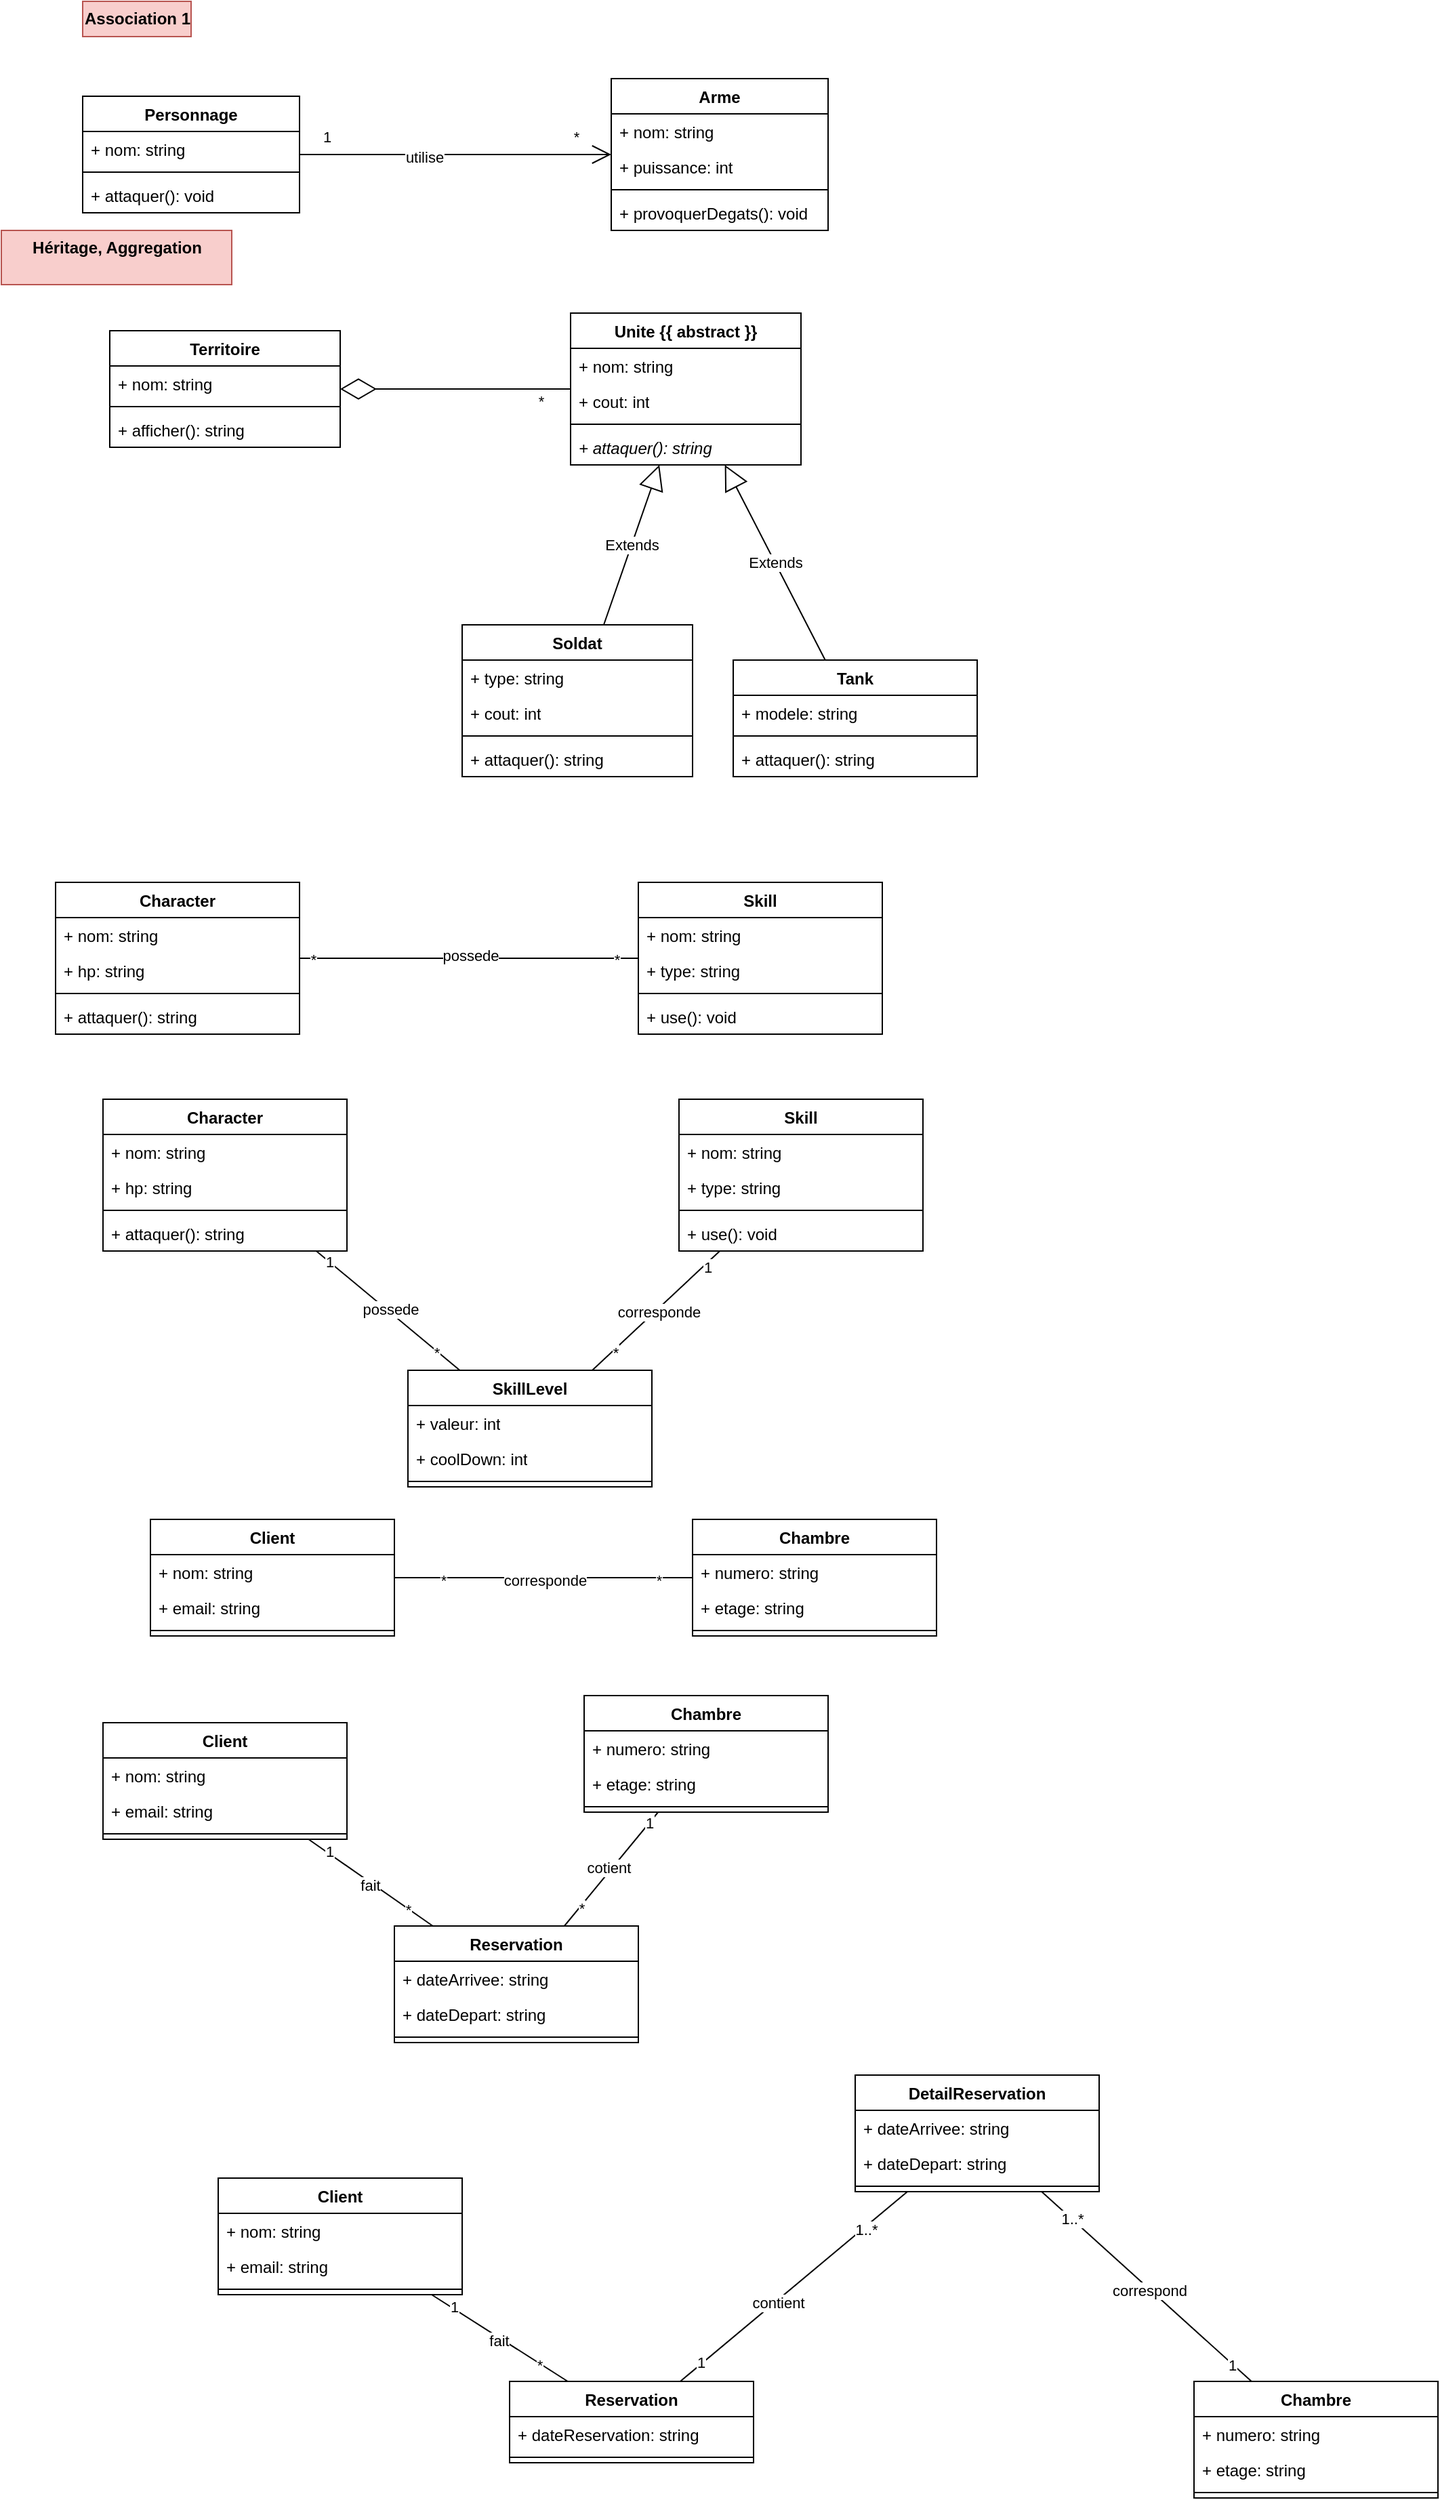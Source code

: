 <mxfile version="27.0.9">
  <diagram name="Page-1" id="aN8ZIyzXkwRXm69rHZbp">
    <mxGraphModel dx="709" dy="427" grid="1" gridSize="10" guides="1" tooltips="1" connect="1" arrows="1" fold="1" page="1" pageScale="1" pageWidth="827" pageHeight="1169" math="0" shadow="0">
      <root>
        <mxCell id="0" />
        <mxCell id="1" parent="0" />
        <mxCell id="aUz_ZK9BbRg5ZtyEk44K-5" value="Personnage" style="swimlane;fontStyle=1;align=center;verticalAlign=top;childLayout=stackLayout;horizontal=1;startSize=26;horizontalStack=0;resizeParent=1;resizeParentMax=0;resizeLast=0;collapsible=1;marginBottom=0;whiteSpace=wrap;html=1;" parent="1" vertex="1">
          <mxGeometry x="110" y="110" width="160" height="86" as="geometry" />
        </mxCell>
        <mxCell id="aUz_ZK9BbRg5ZtyEk44K-6" value="+ nom: string" style="text;strokeColor=none;fillColor=none;align=left;verticalAlign=top;spacingLeft=4;spacingRight=4;overflow=hidden;rotatable=0;points=[[0,0.5],[1,0.5]];portConstraint=eastwest;whiteSpace=wrap;html=1;" parent="aUz_ZK9BbRg5ZtyEk44K-5" vertex="1">
          <mxGeometry y="26" width="160" height="26" as="geometry" />
        </mxCell>
        <mxCell id="aUz_ZK9BbRg5ZtyEk44K-7" value="" style="line;strokeWidth=1;fillColor=none;align=left;verticalAlign=middle;spacingTop=-1;spacingLeft=3;spacingRight=3;rotatable=0;labelPosition=right;points=[];portConstraint=eastwest;strokeColor=inherit;" parent="aUz_ZK9BbRg5ZtyEk44K-5" vertex="1">
          <mxGeometry y="52" width="160" height="8" as="geometry" />
        </mxCell>
        <mxCell id="aUz_ZK9BbRg5ZtyEk44K-8" value="+ attaquer(): void" style="text;strokeColor=none;fillColor=none;align=left;verticalAlign=top;spacingLeft=4;spacingRight=4;overflow=hidden;rotatable=0;points=[[0,0.5],[1,0.5]];portConstraint=eastwest;whiteSpace=wrap;html=1;" parent="aUz_ZK9BbRg5ZtyEk44K-5" vertex="1">
          <mxGeometry y="60" width="160" height="26" as="geometry" />
        </mxCell>
        <mxCell id="aUz_ZK9BbRg5ZtyEk44K-9" value="Arme" style="swimlane;fontStyle=1;align=center;verticalAlign=top;childLayout=stackLayout;horizontal=1;startSize=26;horizontalStack=0;resizeParent=1;resizeParentMax=0;resizeLast=0;collapsible=1;marginBottom=0;whiteSpace=wrap;html=1;" parent="1" vertex="1">
          <mxGeometry x="500" y="97" width="160" height="112" as="geometry" />
        </mxCell>
        <mxCell id="aUz_ZK9BbRg5ZtyEk44K-10" value="+ nom: string" style="text;strokeColor=none;fillColor=none;align=left;verticalAlign=top;spacingLeft=4;spacingRight=4;overflow=hidden;rotatable=0;points=[[0,0.5],[1,0.5]];portConstraint=eastwest;whiteSpace=wrap;html=1;" parent="aUz_ZK9BbRg5ZtyEk44K-9" vertex="1">
          <mxGeometry y="26" width="160" height="26" as="geometry" />
        </mxCell>
        <mxCell id="aUz_ZK9BbRg5ZtyEk44K-17" value="+ puissance: int" style="text;strokeColor=none;fillColor=none;align=left;verticalAlign=top;spacingLeft=4;spacingRight=4;overflow=hidden;rotatable=0;points=[[0,0.5],[1,0.5]];portConstraint=eastwest;whiteSpace=wrap;html=1;" parent="aUz_ZK9BbRg5ZtyEk44K-9" vertex="1">
          <mxGeometry y="52" width="160" height="26" as="geometry" />
        </mxCell>
        <mxCell id="aUz_ZK9BbRg5ZtyEk44K-11" value="" style="line;strokeWidth=1;fillColor=none;align=left;verticalAlign=middle;spacingTop=-1;spacingLeft=3;spacingRight=3;rotatable=0;labelPosition=right;points=[];portConstraint=eastwest;strokeColor=inherit;" parent="aUz_ZK9BbRg5ZtyEk44K-9" vertex="1">
          <mxGeometry y="78" width="160" height="8" as="geometry" />
        </mxCell>
        <mxCell id="aUz_ZK9BbRg5ZtyEk44K-12" value="+ provoquerDegats(): void" style="text;strokeColor=none;fillColor=none;align=left;verticalAlign=top;spacingLeft=4;spacingRight=4;overflow=hidden;rotatable=0;points=[[0,0.5],[1,0.5]];portConstraint=eastwest;whiteSpace=wrap;html=1;" parent="aUz_ZK9BbRg5ZtyEk44K-9" vertex="1">
          <mxGeometry y="86" width="160" height="26" as="geometry" />
        </mxCell>
        <mxCell id="aUz_ZK9BbRg5ZtyEk44K-13" value="" style="endArrow=open;endFill=1;endSize=12;html=1;rounded=0;" parent="1" source="aUz_ZK9BbRg5ZtyEk44K-5" target="aUz_ZK9BbRg5ZtyEk44K-9" edge="1">
          <mxGeometry width="160" relative="1" as="geometry">
            <mxPoint x="330" y="250" as="sourcePoint" />
            <mxPoint x="490" y="250" as="targetPoint" />
          </mxGeometry>
        </mxCell>
        <mxCell id="aUz_ZK9BbRg5ZtyEk44K-14" value="utilise" style="edgeLabel;html=1;align=center;verticalAlign=middle;resizable=0;points=[];" parent="aUz_ZK9BbRg5ZtyEk44K-13" vertex="1" connectable="0">
          <mxGeometry x="-0.198" y="-2" relative="1" as="geometry">
            <mxPoint as="offset" />
          </mxGeometry>
        </mxCell>
        <mxCell id="aUz_ZK9BbRg5ZtyEk44K-15" value="*" style="edgeLabel;html=1;align=center;verticalAlign=middle;resizable=0;points=[];" parent="aUz_ZK9BbRg5ZtyEk44K-13" vertex="1" connectable="0">
          <mxGeometry x="0.768" y="1" relative="1" as="geometry">
            <mxPoint y="-12" as="offset" />
          </mxGeometry>
        </mxCell>
        <mxCell id="aUz_ZK9BbRg5ZtyEk44K-16" value="1" style="edgeLabel;html=1;align=center;verticalAlign=middle;resizable=0;points=[];" parent="aUz_ZK9BbRg5ZtyEk44K-13" vertex="1" connectable="0">
          <mxGeometry x="-0.919" y="-2" relative="1" as="geometry">
            <mxPoint x="10" y="-15" as="offset" />
          </mxGeometry>
        </mxCell>
        <mxCell id="zJZkMIfIbWRu1AFllGiO-1" value="Territoire" style="swimlane;fontStyle=1;align=center;verticalAlign=top;childLayout=stackLayout;horizontal=1;startSize=26;horizontalStack=0;resizeParent=1;resizeParentMax=0;resizeLast=0;collapsible=1;marginBottom=0;whiteSpace=wrap;html=1;" parent="1" vertex="1">
          <mxGeometry x="130" y="283" width="170" height="86" as="geometry" />
        </mxCell>
        <mxCell id="zJZkMIfIbWRu1AFllGiO-2" value="+ nom: string" style="text;strokeColor=none;fillColor=none;align=left;verticalAlign=top;spacingLeft=4;spacingRight=4;overflow=hidden;rotatable=0;points=[[0,0.5],[1,0.5]];portConstraint=eastwest;whiteSpace=wrap;html=1;" parent="zJZkMIfIbWRu1AFllGiO-1" vertex="1">
          <mxGeometry y="26" width="170" height="26" as="geometry" />
        </mxCell>
        <mxCell id="zJZkMIfIbWRu1AFllGiO-3" value="" style="line;strokeWidth=1;fillColor=none;align=left;verticalAlign=middle;spacingTop=-1;spacingLeft=3;spacingRight=3;rotatable=0;labelPosition=right;points=[];portConstraint=eastwest;strokeColor=inherit;" parent="zJZkMIfIbWRu1AFllGiO-1" vertex="1">
          <mxGeometry y="52" width="170" height="8" as="geometry" />
        </mxCell>
        <mxCell id="zJZkMIfIbWRu1AFllGiO-4" value="+ afficher(): string" style="text;strokeColor=none;fillColor=none;align=left;verticalAlign=top;spacingLeft=4;spacingRight=4;overflow=hidden;rotatable=0;points=[[0,0.5],[1,0.5]];portConstraint=eastwest;whiteSpace=wrap;html=1;" parent="zJZkMIfIbWRu1AFllGiO-1" vertex="1">
          <mxGeometry y="60" width="170" height="26" as="geometry" />
        </mxCell>
        <mxCell id="zJZkMIfIbWRu1AFllGiO-5" value="Unite {{ abstract }}" style="swimlane;fontStyle=1;align=center;verticalAlign=top;childLayout=stackLayout;horizontal=1;startSize=26;horizontalStack=0;resizeParent=1;resizeParentMax=0;resizeLast=0;collapsible=1;marginBottom=0;whiteSpace=wrap;html=1;" parent="1" vertex="1">
          <mxGeometry x="470" y="270" width="170" height="112" as="geometry" />
        </mxCell>
        <mxCell id="zJZkMIfIbWRu1AFllGiO-6" value="+ nom: string" style="text;strokeColor=none;fillColor=none;align=left;verticalAlign=top;spacingLeft=4;spacingRight=4;overflow=hidden;rotatable=0;points=[[0,0.5],[1,0.5]];portConstraint=eastwest;whiteSpace=wrap;html=1;" parent="zJZkMIfIbWRu1AFllGiO-5" vertex="1">
          <mxGeometry y="26" width="170" height="26" as="geometry" />
        </mxCell>
        <mxCell id="zJZkMIfIbWRu1AFllGiO-20" value="+ cout: int" style="text;strokeColor=none;fillColor=none;align=left;verticalAlign=top;spacingLeft=4;spacingRight=4;overflow=hidden;rotatable=0;points=[[0,0.5],[1,0.5]];portConstraint=eastwest;whiteSpace=wrap;html=1;" parent="zJZkMIfIbWRu1AFllGiO-5" vertex="1">
          <mxGeometry y="52" width="170" height="26" as="geometry" />
        </mxCell>
        <mxCell id="zJZkMIfIbWRu1AFllGiO-7" value="" style="line;strokeWidth=1;fillColor=none;align=left;verticalAlign=middle;spacingTop=-1;spacingLeft=3;spacingRight=3;rotatable=0;labelPosition=right;points=[];portConstraint=eastwest;strokeColor=inherit;" parent="zJZkMIfIbWRu1AFllGiO-5" vertex="1">
          <mxGeometry y="78" width="170" height="8" as="geometry" />
        </mxCell>
        <mxCell id="zJZkMIfIbWRu1AFllGiO-8" value="+ attaquer(): string" style="text;strokeColor=none;fillColor=none;align=left;verticalAlign=top;spacingLeft=4;spacingRight=4;overflow=hidden;rotatable=0;points=[[0,0.5],[1,0.5]];portConstraint=eastwest;whiteSpace=wrap;html=1;fontStyle=2" parent="zJZkMIfIbWRu1AFllGiO-5" vertex="1">
          <mxGeometry y="86" width="170" height="26" as="geometry" />
        </mxCell>
        <mxCell id="zJZkMIfIbWRu1AFllGiO-9" value="Soldat" style="swimlane;fontStyle=1;align=center;verticalAlign=top;childLayout=stackLayout;horizontal=1;startSize=26;horizontalStack=0;resizeParent=1;resizeParentMax=0;resizeLast=0;collapsible=1;marginBottom=0;whiteSpace=wrap;html=1;" parent="1" vertex="1">
          <mxGeometry x="390" y="500" width="170" height="112" as="geometry" />
        </mxCell>
        <mxCell id="zJZkMIfIbWRu1AFllGiO-10" value="+ type: string" style="text;strokeColor=none;fillColor=none;align=left;verticalAlign=top;spacingLeft=4;spacingRight=4;overflow=hidden;rotatable=0;points=[[0,0.5],[1,0.5]];portConstraint=eastwest;whiteSpace=wrap;html=1;" parent="zJZkMIfIbWRu1AFllGiO-9" vertex="1">
          <mxGeometry y="26" width="170" height="26" as="geometry" />
        </mxCell>
        <mxCell id="zJZkMIfIbWRu1AFllGiO-19" value="+ cout: int" style="text;strokeColor=none;fillColor=none;align=left;verticalAlign=top;spacingLeft=4;spacingRight=4;overflow=hidden;rotatable=0;points=[[0,0.5],[1,0.5]];portConstraint=eastwest;whiteSpace=wrap;html=1;" parent="zJZkMIfIbWRu1AFllGiO-9" vertex="1">
          <mxGeometry y="52" width="170" height="26" as="geometry" />
        </mxCell>
        <mxCell id="zJZkMIfIbWRu1AFllGiO-11" value="" style="line;strokeWidth=1;fillColor=none;align=left;verticalAlign=middle;spacingTop=-1;spacingLeft=3;spacingRight=3;rotatable=0;labelPosition=right;points=[];portConstraint=eastwest;strokeColor=inherit;" parent="zJZkMIfIbWRu1AFllGiO-9" vertex="1">
          <mxGeometry y="78" width="170" height="8" as="geometry" />
        </mxCell>
        <mxCell id="zJZkMIfIbWRu1AFllGiO-12" value="+ attaquer(): string" style="text;strokeColor=none;fillColor=none;align=left;verticalAlign=top;spacingLeft=4;spacingRight=4;overflow=hidden;rotatable=0;points=[[0,0.5],[1,0.5]];portConstraint=eastwest;whiteSpace=wrap;html=1;" parent="zJZkMIfIbWRu1AFllGiO-9" vertex="1">
          <mxGeometry y="86" width="170" height="26" as="geometry" />
        </mxCell>
        <mxCell id="zJZkMIfIbWRu1AFllGiO-13" value="Tank" style="swimlane;fontStyle=1;align=center;verticalAlign=top;childLayout=stackLayout;horizontal=1;startSize=26;horizontalStack=0;resizeParent=1;resizeParentMax=0;resizeLast=0;collapsible=1;marginBottom=0;whiteSpace=wrap;html=1;" parent="1" vertex="1">
          <mxGeometry x="590" y="526" width="180" height="86" as="geometry" />
        </mxCell>
        <mxCell id="zJZkMIfIbWRu1AFllGiO-14" value="+ modele: string" style="text;strokeColor=none;fillColor=none;align=left;verticalAlign=top;spacingLeft=4;spacingRight=4;overflow=hidden;rotatable=0;points=[[0,0.5],[1,0.5]];portConstraint=eastwest;whiteSpace=wrap;html=1;" parent="zJZkMIfIbWRu1AFllGiO-13" vertex="1">
          <mxGeometry y="26" width="180" height="26" as="geometry" />
        </mxCell>
        <mxCell id="zJZkMIfIbWRu1AFllGiO-15" value="" style="line;strokeWidth=1;fillColor=none;align=left;verticalAlign=middle;spacingTop=-1;spacingLeft=3;spacingRight=3;rotatable=0;labelPosition=right;points=[];portConstraint=eastwest;strokeColor=inherit;" parent="zJZkMIfIbWRu1AFllGiO-13" vertex="1">
          <mxGeometry y="52" width="180" height="8" as="geometry" />
        </mxCell>
        <mxCell id="zJZkMIfIbWRu1AFllGiO-16" value="+ attaquer(): string" style="text;strokeColor=none;fillColor=none;align=left;verticalAlign=top;spacingLeft=4;spacingRight=4;overflow=hidden;rotatable=0;points=[[0,0.5],[1,0.5]];portConstraint=eastwest;whiteSpace=wrap;html=1;" parent="zJZkMIfIbWRu1AFllGiO-13" vertex="1">
          <mxGeometry y="60" width="180" height="26" as="geometry" />
        </mxCell>
        <mxCell id="zJZkMIfIbWRu1AFllGiO-22" value="Extends" style="endArrow=block;endSize=16;endFill=0;html=1;rounded=0;" parent="1" source="zJZkMIfIbWRu1AFllGiO-9" target="zJZkMIfIbWRu1AFllGiO-5" edge="1">
          <mxGeometry width="160" relative="1" as="geometry">
            <mxPoint x="370" y="450" as="sourcePoint" />
            <mxPoint x="410" y="280" as="targetPoint" />
          </mxGeometry>
        </mxCell>
        <mxCell id="zJZkMIfIbWRu1AFllGiO-23" value="Extends" style="endArrow=block;endSize=16;endFill=0;html=1;rounded=0;" parent="1" source="zJZkMIfIbWRu1AFllGiO-13" target="zJZkMIfIbWRu1AFllGiO-5" edge="1">
          <mxGeometry width="160" relative="1" as="geometry">
            <mxPoint x="510" y="508" as="sourcePoint" />
            <mxPoint x="590" y="380" as="targetPoint" />
          </mxGeometry>
        </mxCell>
        <mxCell id="zJZkMIfIbWRu1AFllGiO-24" value="" style="endArrow=diamondThin;endFill=0;endSize=24;html=1;rounded=0;" parent="1" source="zJZkMIfIbWRu1AFllGiO-5" target="zJZkMIfIbWRu1AFllGiO-1" edge="1">
          <mxGeometry width="160" relative="1" as="geometry">
            <mxPoint x="320" y="420" as="sourcePoint" />
            <mxPoint x="130" y="420" as="targetPoint" />
          </mxGeometry>
        </mxCell>
        <mxCell id="zJZkMIfIbWRu1AFllGiO-25" value="*" style="edgeLabel;html=1;align=center;verticalAlign=middle;resizable=0;points=[];" parent="zJZkMIfIbWRu1AFllGiO-24" vertex="1" connectable="0">
          <mxGeometry x="-0.733" y="2" relative="1" as="geometry">
            <mxPoint y="7" as="offset" />
          </mxGeometry>
        </mxCell>
        <mxCell id="zJZkMIfIbWRu1AFllGiO-26" value="Association 1" style="text;align=center;fontStyle=1;verticalAlign=middle;spacingLeft=3;spacingRight=3;strokeColor=#b85450;rotatable=0;points=[[0,0.5],[1,0.5]];portConstraint=eastwest;html=1;fillColor=#f8cecc;" parent="1" vertex="1">
          <mxGeometry x="110" y="40" width="80" height="26" as="geometry" />
        </mxCell>
        <mxCell id="zJZkMIfIbWRu1AFllGiO-27" value="Héritage, Aggregation&lt;div&gt;&lt;br&gt;&lt;/div&gt;" style="text;align=center;fontStyle=1;verticalAlign=middle;spacingLeft=3;spacingRight=3;strokeColor=#b85450;rotatable=0;points=[[0,0.5],[1,0.5]];portConstraint=eastwest;html=1;fillColor=#f8cecc;" parent="1" vertex="1">
          <mxGeometry x="50" y="209" width="170" height="40" as="geometry" />
        </mxCell>
        <mxCell id="XGSn_iGVckG4p1n5Q7Dm-1" value="Character" style="swimlane;fontStyle=1;align=center;verticalAlign=top;childLayout=stackLayout;horizontal=1;startSize=26;horizontalStack=0;resizeParent=1;resizeParentMax=0;resizeLast=0;collapsible=1;marginBottom=0;whiteSpace=wrap;html=1;" parent="1" vertex="1">
          <mxGeometry x="90" y="690" width="180" height="112" as="geometry" />
        </mxCell>
        <mxCell id="XGSn_iGVckG4p1n5Q7Dm-2" value="+ nom: string" style="text;strokeColor=none;fillColor=none;align=left;verticalAlign=top;spacingLeft=4;spacingRight=4;overflow=hidden;rotatable=0;points=[[0,0.5],[1,0.5]];portConstraint=eastwest;whiteSpace=wrap;html=1;" parent="XGSn_iGVckG4p1n5Q7Dm-1" vertex="1">
          <mxGeometry y="26" width="180" height="26" as="geometry" />
        </mxCell>
        <mxCell id="XGSn_iGVckG4p1n5Q7Dm-10" value="+ hp: string" style="text;strokeColor=none;fillColor=none;align=left;verticalAlign=top;spacingLeft=4;spacingRight=4;overflow=hidden;rotatable=0;points=[[0,0.5],[1,0.5]];portConstraint=eastwest;whiteSpace=wrap;html=1;" parent="XGSn_iGVckG4p1n5Q7Dm-1" vertex="1">
          <mxGeometry y="52" width="180" height="26" as="geometry" />
        </mxCell>
        <mxCell id="XGSn_iGVckG4p1n5Q7Dm-3" value="" style="line;strokeWidth=1;fillColor=none;align=left;verticalAlign=middle;spacingTop=-1;spacingLeft=3;spacingRight=3;rotatable=0;labelPosition=right;points=[];portConstraint=eastwest;strokeColor=inherit;" parent="XGSn_iGVckG4p1n5Q7Dm-1" vertex="1">
          <mxGeometry y="78" width="180" height="8" as="geometry" />
        </mxCell>
        <mxCell id="XGSn_iGVckG4p1n5Q7Dm-4" value="+ attaquer(): string" style="text;strokeColor=none;fillColor=none;align=left;verticalAlign=top;spacingLeft=4;spacingRight=4;overflow=hidden;rotatable=0;points=[[0,0.5],[1,0.5]];portConstraint=eastwest;whiteSpace=wrap;html=1;" parent="XGSn_iGVckG4p1n5Q7Dm-1" vertex="1">
          <mxGeometry y="86" width="180" height="26" as="geometry" />
        </mxCell>
        <mxCell id="XGSn_iGVckG4p1n5Q7Dm-5" value="Skill" style="swimlane;fontStyle=1;align=center;verticalAlign=top;childLayout=stackLayout;horizontal=1;startSize=26;horizontalStack=0;resizeParent=1;resizeParentMax=0;resizeLast=0;collapsible=1;marginBottom=0;whiteSpace=wrap;html=1;" parent="1" vertex="1">
          <mxGeometry x="520" y="690" width="180" height="112" as="geometry" />
        </mxCell>
        <mxCell id="XGSn_iGVckG4p1n5Q7Dm-6" value="+ nom: string" style="text;strokeColor=none;fillColor=none;align=left;verticalAlign=top;spacingLeft=4;spacingRight=4;overflow=hidden;rotatable=0;points=[[0,0.5],[1,0.5]];portConstraint=eastwest;whiteSpace=wrap;html=1;" parent="XGSn_iGVckG4p1n5Q7Dm-5" vertex="1">
          <mxGeometry y="26" width="180" height="26" as="geometry" />
        </mxCell>
        <mxCell id="XGSn_iGVckG4p1n5Q7Dm-9" value="+ type: string" style="text;strokeColor=none;fillColor=none;align=left;verticalAlign=top;spacingLeft=4;spacingRight=4;overflow=hidden;rotatable=0;points=[[0,0.5],[1,0.5]];portConstraint=eastwest;whiteSpace=wrap;html=1;" parent="XGSn_iGVckG4p1n5Q7Dm-5" vertex="1">
          <mxGeometry y="52" width="180" height="26" as="geometry" />
        </mxCell>
        <mxCell id="XGSn_iGVckG4p1n5Q7Dm-7" value="" style="line;strokeWidth=1;fillColor=none;align=left;verticalAlign=middle;spacingTop=-1;spacingLeft=3;spacingRight=3;rotatable=0;labelPosition=right;points=[];portConstraint=eastwest;strokeColor=inherit;" parent="XGSn_iGVckG4p1n5Q7Dm-5" vertex="1">
          <mxGeometry y="78" width="180" height="8" as="geometry" />
        </mxCell>
        <mxCell id="XGSn_iGVckG4p1n5Q7Dm-8" value="+ use(): void" style="text;strokeColor=none;fillColor=none;align=left;verticalAlign=top;spacingLeft=4;spacingRight=4;overflow=hidden;rotatable=0;points=[[0,0.5],[1,0.5]];portConstraint=eastwest;whiteSpace=wrap;html=1;" parent="XGSn_iGVckG4p1n5Q7Dm-5" vertex="1">
          <mxGeometry y="86" width="180" height="26" as="geometry" />
        </mxCell>
        <mxCell id="XGSn_iGVckG4p1n5Q7Dm-11" value="" style="endArrow=none;html=1;rounded=0;startFill=0;" parent="1" source="XGSn_iGVckG4p1n5Q7Dm-1" target="XGSn_iGVckG4p1n5Q7Dm-5" edge="1">
          <mxGeometry width="50" height="50" relative="1" as="geometry">
            <mxPoint x="400" y="760" as="sourcePoint" />
            <mxPoint x="450" y="710" as="targetPoint" />
          </mxGeometry>
        </mxCell>
        <mxCell id="XGSn_iGVckG4p1n5Q7Dm-12" value="possede" style="edgeLabel;html=1;align=center;verticalAlign=middle;resizable=0;points=[];" parent="XGSn_iGVckG4p1n5Q7Dm-11" vertex="1" connectable="0">
          <mxGeometry x="0.006" y="2" relative="1" as="geometry">
            <mxPoint as="offset" />
          </mxGeometry>
        </mxCell>
        <mxCell id="XGSn_iGVckG4p1n5Q7Dm-13" value="*" style="edgeLabel;html=1;align=center;verticalAlign=middle;resizable=0;points=[];" parent="XGSn_iGVckG4p1n5Q7Dm-11" vertex="1" connectable="0">
          <mxGeometry x="0.873" y="-1" relative="1" as="geometry">
            <mxPoint as="offset" />
          </mxGeometry>
        </mxCell>
        <mxCell id="XGSn_iGVckG4p1n5Q7Dm-14" value="*" style="edgeLabel;html=1;align=center;verticalAlign=middle;resizable=0;points=[];" parent="XGSn_iGVckG4p1n5Q7Dm-11" vertex="1" connectable="0">
          <mxGeometry x="-0.918" y="-1" relative="1" as="geometry">
            <mxPoint as="offset" />
          </mxGeometry>
        </mxCell>
        <mxCell id="XGSn_iGVckG4p1n5Q7Dm-15" value="Character" style="swimlane;fontStyle=1;align=center;verticalAlign=top;childLayout=stackLayout;horizontal=1;startSize=26;horizontalStack=0;resizeParent=1;resizeParentMax=0;resizeLast=0;collapsible=1;marginBottom=0;whiteSpace=wrap;html=1;" parent="1" vertex="1">
          <mxGeometry x="125" y="850" width="180" height="112" as="geometry" />
        </mxCell>
        <mxCell id="XGSn_iGVckG4p1n5Q7Dm-16" value="+ nom: string" style="text;strokeColor=none;fillColor=none;align=left;verticalAlign=top;spacingLeft=4;spacingRight=4;overflow=hidden;rotatable=0;points=[[0,0.5],[1,0.5]];portConstraint=eastwest;whiteSpace=wrap;html=1;" parent="XGSn_iGVckG4p1n5Q7Dm-15" vertex="1">
          <mxGeometry y="26" width="180" height="26" as="geometry" />
        </mxCell>
        <mxCell id="XGSn_iGVckG4p1n5Q7Dm-17" value="+ hp: string" style="text;strokeColor=none;fillColor=none;align=left;verticalAlign=top;spacingLeft=4;spacingRight=4;overflow=hidden;rotatable=0;points=[[0,0.5],[1,0.5]];portConstraint=eastwest;whiteSpace=wrap;html=1;" parent="XGSn_iGVckG4p1n5Q7Dm-15" vertex="1">
          <mxGeometry y="52" width="180" height="26" as="geometry" />
        </mxCell>
        <mxCell id="XGSn_iGVckG4p1n5Q7Dm-18" value="" style="line;strokeWidth=1;fillColor=none;align=left;verticalAlign=middle;spacingTop=-1;spacingLeft=3;spacingRight=3;rotatable=0;labelPosition=right;points=[];portConstraint=eastwest;strokeColor=inherit;" parent="XGSn_iGVckG4p1n5Q7Dm-15" vertex="1">
          <mxGeometry y="78" width="180" height="8" as="geometry" />
        </mxCell>
        <mxCell id="XGSn_iGVckG4p1n5Q7Dm-19" value="+ attaquer(): string" style="text;strokeColor=none;fillColor=none;align=left;verticalAlign=top;spacingLeft=4;spacingRight=4;overflow=hidden;rotatable=0;points=[[0,0.5],[1,0.5]];portConstraint=eastwest;whiteSpace=wrap;html=1;" parent="XGSn_iGVckG4p1n5Q7Dm-15" vertex="1">
          <mxGeometry y="86" width="180" height="26" as="geometry" />
        </mxCell>
        <mxCell id="XGSn_iGVckG4p1n5Q7Dm-20" value="Skill" style="swimlane;fontStyle=1;align=center;verticalAlign=top;childLayout=stackLayout;horizontal=1;startSize=26;horizontalStack=0;resizeParent=1;resizeParentMax=0;resizeLast=0;collapsible=1;marginBottom=0;whiteSpace=wrap;html=1;" parent="1" vertex="1">
          <mxGeometry x="550" y="850" width="180" height="112" as="geometry" />
        </mxCell>
        <mxCell id="XGSn_iGVckG4p1n5Q7Dm-21" value="+ nom: string" style="text;strokeColor=none;fillColor=none;align=left;verticalAlign=top;spacingLeft=4;spacingRight=4;overflow=hidden;rotatable=0;points=[[0,0.5],[1,0.5]];portConstraint=eastwest;whiteSpace=wrap;html=1;" parent="XGSn_iGVckG4p1n5Q7Dm-20" vertex="1">
          <mxGeometry y="26" width="180" height="26" as="geometry" />
        </mxCell>
        <mxCell id="XGSn_iGVckG4p1n5Q7Dm-22" value="+ type: string" style="text;strokeColor=none;fillColor=none;align=left;verticalAlign=top;spacingLeft=4;spacingRight=4;overflow=hidden;rotatable=0;points=[[0,0.5],[1,0.5]];portConstraint=eastwest;whiteSpace=wrap;html=1;" parent="XGSn_iGVckG4p1n5Q7Dm-20" vertex="1">
          <mxGeometry y="52" width="180" height="26" as="geometry" />
        </mxCell>
        <mxCell id="XGSn_iGVckG4p1n5Q7Dm-23" value="" style="line;strokeWidth=1;fillColor=none;align=left;verticalAlign=middle;spacingTop=-1;spacingLeft=3;spacingRight=3;rotatable=0;labelPosition=right;points=[];portConstraint=eastwest;strokeColor=inherit;" parent="XGSn_iGVckG4p1n5Q7Dm-20" vertex="1">
          <mxGeometry y="78" width="180" height="8" as="geometry" />
        </mxCell>
        <mxCell id="XGSn_iGVckG4p1n5Q7Dm-24" value="+ use(): void" style="text;strokeColor=none;fillColor=none;align=left;verticalAlign=top;spacingLeft=4;spacingRight=4;overflow=hidden;rotatable=0;points=[[0,0.5],[1,0.5]];portConstraint=eastwest;whiteSpace=wrap;html=1;" parent="XGSn_iGVckG4p1n5Q7Dm-20" vertex="1">
          <mxGeometry y="86" width="180" height="26" as="geometry" />
        </mxCell>
        <mxCell id="XGSn_iGVckG4p1n5Q7Dm-29" value="SkillLevel" style="swimlane;fontStyle=1;align=center;verticalAlign=top;childLayout=stackLayout;horizontal=1;startSize=26;horizontalStack=0;resizeParent=1;resizeParentMax=0;resizeLast=0;collapsible=1;marginBottom=0;whiteSpace=wrap;html=1;" parent="1" vertex="1">
          <mxGeometry x="350" y="1050" width="180" height="86" as="geometry" />
        </mxCell>
        <mxCell id="XGSn_iGVckG4p1n5Q7Dm-30" value="+ valeur: int" style="text;strokeColor=none;fillColor=none;align=left;verticalAlign=top;spacingLeft=4;spacingRight=4;overflow=hidden;rotatable=0;points=[[0,0.5],[1,0.5]];portConstraint=eastwest;whiteSpace=wrap;html=1;" parent="XGSn_iGVckG4p1n5Q7Dm-29" vertex="1">
          <mxGeometry y="26" width="180" height="26" as="geometry" />
        </mxCell>
        <mxCell id="pfN6fv_0JhAT8IsqwJhs-77" value="+ coolDown: int" style="text;strokeColor=none;fillColor=none;align=left;verticalAlign=top;spacingLeft=4;spacingRight=4;overflow=hidden;rotatable=0;points=[[0,0.5],[1,0.5]];portConstraint=eastwest;whiteSpace=wrap;html=1;" vertex="1" parent="XGSn_iGVckG4p1n5Q7Dm-29">
          <mxGeometry y="52" width="180" height="26" as="geometry" />
        </mxCell>
        <mxCell id="XGSn_iGVckG4p1n5Q7Dm-32" value="" style="line;strokeWidth=1;fillColor=none;align=left;verticalAlign=middle;spacingTop=-1;spacingLeft=3;spacingRight=3;rotatable=0;labelPosition=right;points=[];portConstraint=eastwest;strokeColor=inherit;" parent="XGSn_iGVckG4p1n5Q7Dm-29" vertex="1">
          <mxGeometry y="78" width="180" height="8" as="geometry" />
        </mxCell>
        <mxCell id="XGSn_iGVckG4p1n5Q7Dm-34" value="" style="endArrow=none;html=1;rounded=0;startFill=0;" parent="1" source="XGSn_iGVckG4p1n5Q7Dm-15" target="XGSn_iGVckG4p1n5Q7Dm-29" edge="1">
          <mxGeometry width="50" height="50" relative="1" as="geometry">
            <mxPoint x="210" y="1000" as="sourcePoint" />
            <mxPoint x="460" y="1000" as="targetPoint" />
          </mxGeometry>
        </mxCell>
        <mxCell id="XGSn_iGVckG4p1n5Q7Dm-35" value="possede" style="edgeLabel;html=1;align=center;verticalAlign=middle;resizable=0;points=[];" parent="XGSn_iGVckG4p1n5Q7Dm-34" vertex="1" connectable="0">
          <mxGeometry x="0.006" y="2" relative="1" as="geometry">
            <mxPoint as="offset" />
          </mxGeometry>
        </mxCell>
        <mxCell id="XGSn_iGVckG4p1n5Q7Dm-47" value="1" style="edgeLabel;html=1;align=center;verticalAlign=middle;resizable=0;points=[];" parent="XGSn_iGVckG4p1n5Q7Dm-34" vertex="1" connectable="0">
          <mxGeometry x="-0.829" relative="1" as="geometry">
            <mxPoint as="offset" />
          </mxGeometry>
        </mxCell>
        <mxCell id="XGSn_iGVckG4p1n5Q7Dm-48" value="*" style="edgeLabel;html=1;align=center;verticalAlign=middle;resizable=0;points=[];" parent="XGSn_iGVckG4p1n5Q7Dm-34" vertex="1" connectable="0">
          <mxGeometry x="0.679" y="-1" relative="1" as="geometry">
            <mxPoint as="offset" />
          </mxGeometry>
        </mxCell>
        <mxCell id="XGSn_iGVckG4p1n5Q7Dm-40" value="" style="endArrow=none;html=1;rounded=0;startFill=0;" parent="1" source="XGSn_iGVckG4p1n5Q7Dm-20" target="XGSn_iGVckG4p1n5Q7Dm-29" edge="1">
          <mxGeometry width="50" height="50" relative="1" as="geometry">
            <mxPoint x="440" y="980" as="sourcePoint" />
            <mxPoint x="554" y="1068" as="targetPoint" />
          </mxGeometry>
        </mxCell>
        <mxCell id="XGSn_iGVckG4p1n5Q7Dm-46" value="corresponde" style="edgeLabel;html=1;align=center;verticalAlign=middle;resizable=0;points=[];" parent="XGSn_iGVckG4p1n5Q7Dm-40" vertex="1" connectable="0">
          <mxGeometry x="-0.007" y="2" relative="1" as="geometry">
            <mxPoint as="offset" />
          </mxGeometry>
        </mxCell>
        <mxCell id="XGSn_iGVckG4p1n5Q7Dm-49" value="*" style="edgeLabel;html=1;align=center;verticalAlign=middle;resizable=0;points=[];" parent="XGSn_iGVckG4p1n5Q7Dm-40" vertex="1" connectable="0">
          <mxGeometry x="0.671" y="2" relative="1" as="geometry">
            <mxPoint as="offset" />
          </mxGeometry>
        </mxCell>
        <mxCell id="XGSn_iGVckG4p1n5Q7Dm-50" value="1" style="edgeLabel;html=1;align=center;verticalAlign=middle;resizable=0;points=[];" parent="XGSn_iGVckG4p1n5Q7Dm-40" vertex="1" connectable="0">
          <mxGeometry x="-0.773" y="2" relative="1" as="geometry">
            <mxPoint as="offset" />
          </mxGeometry>
        </mxCell>
        <mxCell id="pfN6fv_0JhAT8IsqwJhs-1" value="Client" style="swimlane;fontStyle=1;align=center;verticalAlign=top;childLayout=stackLayout;horizontal=1;startSize=26;horizontalStack=0;resizeParent=1;resizeParentMax=0;resizeLast=0;collapsible=1;marginBottom=0;whiteSpace=wrap;html=1;" vertex="1" parent="1">
          <mxGeometry x="160" y="1160" width="180" height="86" as="geometry" />
        </mxCell>
        <mxCell id="pfN6fv_0JhAT8IsqwJhs-2" value="+ nom: string" style="text;strokeColor=none;fillColor=none;align=left;verticalAlign=top;spacingLeft=4;spacingRight=4;overflow=hidden;rotatable=0;points=[[0,0.5],[1,0.5]];portConstraint=eastwest;whiteSpace=wrap;html=1;" vertex="1" parent="pfN6fv_0JhAT8IsqwJhs-1">
          <mxGeometry y="26" width="180" height="26" as="geometry" />
        </mxCell>
        <mxCell id="pfN6fv_0JhAT8IsqwJhs-3" value="+ email: string" style="text;strokeColor=none;fillColor=none;align=left;verticalAlign=top;spacingLeft=4;spacingRight=4;overflow=hidden;rotatable=0;points=[[0,0.5],[1,0.5]];portConstraint=eastwest;whiteSpace=wrap;html=1;" vertex="1" parent="pfN6fv_0JhAT8IsqwJhs-1">
          <mxGeometry y="52" width="180" height="26" as="geometry" />
        </mxCell>
        <mxCell id="pfN6fv_0JhAT8IsqwJhs-4" value="" style="line;strokeWidth=1;fillColor=none;align=left;verticalAlign=middle;spacingTop=-1;spacingLeft=3;spacingRight=3;rotatable=0;labelPosition=right;points=[];portConstraint=eastwest;strokeColor=inherit;" vertex="1" parent="pfN6fv_0JhAT8IsqwJhs-1">
          <mxGeometry y="78" width="180" height="8" as="geometry" />
        </mxCell>
        <mxCell id="pfN6fv_0JhAT8IsqwJhs-6" value="Chambre" style="swimlane;fontStyle=1;align=center;verticalAlign=top;childLayout=stackLayout;horizontal=1;startSize=26;horizontalStack=0;resizeParent=1;resizeParentMax=0;resizeLast=0;collapsible=1;marginBottom=0;whiteSpace=wrap;html=1;" vertex="1" parent="1">
          <mxGeometry x="560" y="1160" width="180" height="86" as="geometry" />
        </mxCell>
        <mxCell id="pfN6fv_0JhAT8IsqwJhs-7" value="+ numero: string" style="text;strokeColor=none;fillColor=none;align=left;verticalAlign=top;spacingLeft=4;spacingRight=4;overflow=hidden;rotatable=0;points=[[0,0.5],[1,0.5]];portConstraint=eastwest;whiteSpace=wrap;html=1;" vertex="1" parent="pfN6fv_0JhAT8IsqwJhs-6">
          <mxGeometry y="26" width="180" height="26" as="geometry" />
        </mxCell>
        <mxCell id="pfN6fv_0JhAT8IsqwJhs-8" value="+ etage: string" style="text;strokeColor=none;fillColor=none;align=left;verticalAlign=top;spacingLeft=4;spacingRight=4;overflow=hidden;rotatable=0;points=[[0,0.5],[1,0.5]];portConstraint=eastwest;whiteSpace=wrap;html=1;" vertex="1" parent="pfN6fv_0JhAT8IsqwJhs-6">
          <mxGeometry y="52" width="180" height="26" as="geometry" />
        </mxCell>
        <mxCell id="pfN6fv_0JhAT8IsqwJhs-9" value="" style="line;strokeWidth=1;fillColor=none;align=left;verticalAlign=middle;spacingTop=-1;spacingLeft=3;spacingRight=3;rotatable=0;labelPosition=right;points=[];portConstraint=eastwest;strokeColor=inherit;" vertex="1" parent="pfN6fv_0JhAT8IsqwJhs-6">
          <mxGeometry y="78" width="180" height="8" as="geometry" />
        </mxCell>
        <mxCell id="pfN6fv_0JhAT8IsqwJhs-11" value="" style="endArrow=none;html=1;rounded=0;startFill=0;" edge="1" parent="1" source="pfN6fv_0JhAT8IsqwJhs-6" target="pfN6fv_0JhAT8IsqwJhs-1">
          <mxGeometry width="50" height="50" relative="1" as="geometry">
            <mxPoint x="602" y="1010" as="sourcePoint" />
            <mxPoint x="500" y="1098" as="targetPoint" />
          </mxGeometry>
        </mxCell>
        <mxCell id="pfN6fv_0JhAT8IsqwJhs-12" value="corresponde" style="edgeLabel;html=1;align=center;verticalAlign=middle;resizable=0;points=[];" vertex="1" connectable="0" parent="pfN6fv_0JhAT8IsqwJhs-11">
          <mxGeometry x="-0.007" y="2" relative="1" as="geometry">
            <mxPoint as="offset" />
          </mxGeometry>
        </mxCell>
        <mxCell id="pfN6fv_0JhAT8IsqwJhs-13" value="*" style="edgeLabel;html=1;align=center;verticalAlign=middle;resizable=0;points=[];" vertex="1" connectable="0" parent="pfN6fv_0JhAT8IsqwJhs-11">
          <mxGeometry x="0.671" y="2" relative="1" as="geometry">
            <mxPoint as="offset" />
          </mxGeometry>
        </mxCell>
        <mxCell id="pfN6fv_0JhAT8IsqwJhs-14" value="*" style="edgeLabel;html=1;align=center;verticalAlign=middle;resizable=0;points=[];" vertex="1" connectable="0" parent="pfN6fv_0JhAT8IsqwJhs-11">
          <mxGeometry x="-0.773" y="2" relative="1" as="geometry">
            <mxPoint as="offset" />
          </mxGeometry>
        </mxCell>
        <mxCell id="pfN6fv_0JhAT8IsqwJhs-15" value="Client" style="swimlane;fontStyle=1;align=center;verticalAlign=top;childLayout=stackLayout;horizontal=1;startSize=26;horizontalStack=0;resizeParent=1;resizeParentMax=0;resizeLast=0;collapsible=1;marginBottom=0;whiteSpace=wrap;html=1;" vertex="1" parent="1">
          <mxGeometry x="125" y="1310" width="180" height="86" as="geometry" />
        </mxCell>
        <mxCell id="pfN6fv_0JhAT8IsqwJhs-16" value="+ nom: string" style="text;strokeColor=none;fillColor=none;align=left;verticalAlign=top;spacingLeft=4;spacingRight=4;overflow=hidden;rotatable=0;points=[[0,0.5],[1,0.5]];portConstraint=eastwest;whiteSpace=wrap;html=1;" vertex="1" parent="pfN6fv_0JhAT8IsqwJhs-15">
          <mxGeometry y="26" width="180" height="26" as="geometry" />
        </mxCell>
        <mxCell id="pfN6fv_0JhAT8IsqwJhs-17" value="+ email: string" style="text;strokeColor=none;fillColor=none;align=left;verticalAlign=top;spacingLeft=4;spacingRight=4;overflow=hidden;rotatable=0;points=[[0,0.5],[1,0.5]];portConstraint=eastwest;whiteSpace=wrap;html=1;" vertex="1" parent="pfN6fv_0JhAT8IsqwJhs-15">
          <mxGeometry y="52" width="180" height="26" as="geometry" />
        </mxCell>
        <mxCell id="pfN6fv_0JhAT8IsqwJhs-18" value="" style="line;strokeWidth=1;fillColor=none;align=left;verticalAlign=middle;spacingTop=-1;spacingLeft=3;spacingRight=3;rotatable=0;labelPosition=right;points=[];portConstraint=eastwest;strokeColor=inherit;" vertex="1" parent="pfN6fv_0JhAT8IsqwJhs-15">
          <mxGeometry y="78" width="180" height="8" as="geometry" />
        </mxCell>
        <mxCell id="pfN6fv_0JhAT8IsqwJhs-19" value="Chambre" style="swimlane;fontStyle=1;align=center;verticalAlign=top;childLayout=stackLayout;horizontal=1;startSize=26;horizontalStack=0;resizeParent=1;resizeParentMax=0;resizeLast=0;collapsible=1;marginBottom=0;whiteSpace=wrap;html=1;" vertex="1" parent="1">
          <mxGeometry x="480" y="1290" width="180" height="86" as="geometry" />
        </mxCell>
        <mxCell id="pfN6fv_0JhAT8IsqwJhs-20" value="+ numero: string" style="text;strokeColor=none;fillColor=none;align=left;verticalAlign=top;spacingLeft=4;spacingRight=4;overflow=hidden;rotatable=0;points=[[0,0.5],[1,0.5]];portConstraint=eastwest;whiteSpace=wrap;html=1;" vertex="1" parent="pfN6fv_0JhAT8IsqwJhs-19">
          <mxGeometry y="26" width="180" height="26" as="geometry" />
        </mxCell>
        <mxCell id="pfN6fv_0JhAT8IsqwJhs-21" value="+ etage: string" style="text;strokeColor=none;fillColor=none;align=left;verticalAlign=top;spacingLeft=4;spacingRight=4;overflow=hidden;rotatable=0;points=[[0,0.5],[1,0.5]];portConstraint=eastwest;whiteSpace=wrap;html=1;" vertex="1" parent="pfN6fv_0JhAT8IsqwJhs-19">
          <mxGeometry y="52" width="180" height="26" as="geometry" />
        </mxCell>
        <mxCell id="pfN6fv_0JhAT8IsqwJhs-22" value="" style="line;strokeWidth=1;fillColor=none;align=left;verticalAlign=middle;spacingTop=-1;spacingLeft=3;spacingRight=3;rotatable=0;labelPosition=right;points=[];portConstraint=eastwest;strokeColor=inherit;" vertex="1" parent="pfN6fv_0JhAT8IsqwJhs-19">
          <mxGeometry y="78" width="180" height="8" as="geometry" />
        </mxCell>
        <mxCell id="pfN6fv_0JhAT8IsqwJhs-27" value="Reservation" style="swimlane;fontStyle=1;align=center;verticalAlign=top;childLayout=stackLayout;horizontal=1;startSize=26;horizontalStack=0;resizeParent=1;resizeParentMax=0;resizeLast=0;collapsible=1;marginBottom=0;whiteSpace=wrap;html=1;" vertex="1" parent="1">
          <mxGeometry x="340" y="1460" width="180" height="86" as="geometry" />
        </mxCell>
        <mxCell id="pfN6fv_0JhAT8IsqwJhs-28" value="+ dateArrivee: string" style="text;strokeColor=none;fillColor=none;align=left;verticalAlign=top;spacingLeft=4;spacingRight=4;overflow=hidden;rotatable=0;points=[[0,0.5],[1,0.5]];portConstraint=eastwest;whiteSpace=wrap;html=1;" vertex="1" parent="pfN6fv_0JhAT8IsqwJhs-27">
          <mxGeometry y="26" width="180" height="26" as="geometry" />
        </mxCell>
        <mxCell id="pfN6fv_0JhAT8IsqwJhs-29" value="+ dateDepart: string" style="text;strokeColor=none;fillColor=none;align=left;verticalAlign=top;spacingLeft=4;spacingRight=4;overflow=hidden;rotatable=0;points=[[0,0.5],[1,0.5]];portConstraint=eastwest;whiteSpace=wrap;html=1;" vertex="1" parent="pfN6fv_0JhAT8IsqwJhs-27">
          <mxGeometry y="52" width="180" height="26" as="geometry" />
        </mxCell>
        <mxCell id="pfN6fv_0JhAT8IsqwJhs-30" value="" style="line;strokeWidth=1;fillColor=none;align=left;verticalAlign=middle;spacingTop=-1;spacingLeft=3;spacingRight=3;rotatable=0;labelPosition=right;points=[];portConstraint=eastwest;strokeColor=inherit;" vertex="1" parent="pfN6fv_0JhAT8IsqwJhs-27">
          <mxGeometry y="78" width="180" height="8" as="geometry" />
        </mxCell>
        <mxCell id="pfN6fv_0JhAT8IsqwJhs-31" value="" style="endArrow=none;html=1;rounded=0;startFill=0;" edge="1" parent="1" source="pfN6fv_0JhAT8IsqwJhs-27" target="pfN6fv_0JhAT8IsqwJhs-15">
          <mxGeometry width="50" height="50" relative="1" as="geometry">
            <mxPoint x="710" y="1230" as="sourcePoint" />
            <mxPoint x="490" y="1230" as="targetPoint" />
          </mxGeometry>
        </mxCell>
        <mxCell id="pfN6fv_0JhAT8IsqwJhs-32" value="fait" style="edgeLabel;html=1;align=center;verticalAlign=middle;resizable=0;points=[];" vertex="1" connectable="0" parent="pfN6fv_0JhAT8IsqwJhs-31">
          <mxGeometry x="-0.007" y="2" relative="1" as="geometry">
            <mxPoint as="offset" />
          </mxGeometry>
        </mxCell>
        <mxCell id="pfN6fv_0JhAT8IsqwJhs-39" value="*" style="edgeLabel;html=1;align=center;verticalAlign=middle;resizable=0;points=[];" vertex="1" connectable="0" parent="pfN6fv_0JhAT8IsqwJhs-31">
          <mxGeometry x="-0.594" y="1" relative="1" as="geometry">
            <mxPoint as="offset" />
          </mxGeometry>
        </mxCell>
        <mxCell id="pfN6fv_0JhAT8IsqwJhs-40" value="1" style="edgeLabel;html=1;align=center;verticalAlign=middle;resizable=0;points=[];" vertex="1" connectable="0" parent="pfN6fv_0JhAT8IsqwJhs-31">
          <mxGeometry x="0.69" y="-1" relative="1" as="geometry">
            <mxPoint as="offset" />
          </mxGeometry>
        </mxCell>
        <mxCell id="pfN6fv_0JhAT8IsqwJhs-35" value="" style="endArrow=none;html=1;rounded=0;startFill=0;" edge="1" parent="1" source="pfN6fv_0JhAT8IsqwJhs-27" target="pfN6fv_0JhAT8IsqwJhs-19">
          <mxGeometry width="50" height="50" relative="1" as="geometry">
            <mxPoint x="481" y="1494" as="sourcePoint" />
            <mxPoint x="390" y="1430" as="targetPoint" />
          </mxGeometry>
        </mxCell>
        <mxCell id="pfN6fv_0JhAT8IsqwJhs-36" value="cotient" style="edgeLabel;html=1;align=center;verticalAlign=middle;resizable=0;points=[];" vertex="1" connectable="0" parent="pfN6fv_0JhAT8IsqwJhs-35">
          <mxGeometry x="-0.007" y="2" relative="1" as="geometry">
            <mxPoint as="offset" />
          </mxGeometry>
        </mxCell>
        <mxCell id="pfN6fv_0JhAT8IsqwJhs-41" value="*" style="edgeLabel;html=1;align=center;verticalAlign=middle;resizable=0;points=[];" vertex="1" connectable="0" parent="pfN6fv_0JhAT8IsqwJhs-35">
          <mxGeometry x="-0.669" y="-1" relative="1" as="geometry">
            <mxPoint as="offset" />
          </mxGeometry>
        </mxCell>
        <mxCell id="pfN6fv_0JhAT8IsqwJhs-42" value="1" style="edgeLabel;html=1;align=center;verticalAlign=middle;resizable=0;points=[];" vertex="1" connectable="0" parent="pfN6fv_0JhAT8IsqwJhs-35">
          <mxGeometry x="0.811" relative="1" as="geometry">
            <mxPoint as="offset" />
          </mxGeometry>
        </mxCell>
        <mxCell id="pfN6fv_0JhAT8IsqwJhs-43" value="Client" style="swimlane;fontStyle=1;align=center;verticalAlign=top;childLayout=stackLayout;horizontal=1;startSize=26;horizontalStack=0;resizeParent=1;resizeParentMax=0;resizeLast=0;collapsible=1;marginBottom=0;whiteSpace=wrap;html=1;" vertex="1" parent="1">
          <mxGeometry x="210" y="1646" width="180" height="86" as="geometry" />
        </mxCell>
        <mxCell id="pfN6fv_0JhAT8IsqwJhs-44" value="+ nom: string" style="text;strokeColor=none;fillColor=none;align=left;verticalAlign=top;spacingLeft=4;spacingRight=4;overflow=hidden;rotatable=0;points=[[0,0.5],[1,0.5]];portConstraint=eastwest;whiteSpace=wrap;html=1;" vertex="1" parent="pfN6fv_0JhAT8IsqwJhs-43">
          <mxGeometry y="26" width="180" height="26" as="geometry" />
        </mxCell>
        <mxCell id="pfN6fv_0JhAT8IsqwJhs-45" value="+ email: string" style="text;strokeColor=none;fillColor=none;align=left;verticalAlign=top;spacingLeft=4;spacingRight=4;overflow=hidden;rotatable=0;points=[[0,0.5],[1,0.5]];portConstraint=eastwest;whiteSpace=wrap;html=1;" vertex="1" parent="pfN6fv_0JhAT8IsqwJhs-43">
          <mxGeometry y="52" width="180" height="26" as="geometry" />
        </mxCell>
        <mxCell id="pfN6fv_0JhAT8IsqwJhs-46" value="" style="line;strokeWidth=1;fillColor=none;align=left;verticalAlign=middle;spacingTop=-1;spacingLeft=3;spacingRight=3;rotatable=0;labelPosition=right;points=[];portConstraint=eastwest;strokeColor=inherit;" vertex="1" parent="pfN6fv_0JhAT8IsqwJhs-43">
          <mxGeometry y="78" width="180" height="8" as="geometry" />
        </mxCell>
        <mxCell id="pfN6fv_0JhAT8IsqwJhs-47" value="Chambre" style="swimlane;fontStyle=1;align=center;verticalAlign=top;childLayout=stackLayout;horizontal=1;startSize=26;horizontalStack=0;resizeParent=1;resizeParentMax=0;resizeLast=0;collapsible=1;marginBottom=0;whiteSpace=wrap;html=1;" vertex="1" parent="1">
          <mxGeometry x="930" y="1796" width="180" height="86" as="geometry" />
        </mxCell>
        <mxCell id="pfN6fv_0JhAT8IsqwJhs-48" value="+ numero: string" style="text;strokeColor=none;fillColor=none;align=left;verticalAlign=top;spacingLeft=4;spacingRight=4;overflow=hidden;rotatable=0;points=[[0,0.5],[1,0.5]];portConstraint=eastwest;whiteSpace=wrap;html=1;" vertex="1" parent="pfN6fv_0JhAT8IsqwJhs-47">
          <mxGeometry y="26" width="180" height="26" as="geometry" />
        </mxCell>
        <mxCell id="pfN6fv_0JhAT8IsqwJhs-49" value="+ etage: string" style="text;strokeColor=none;fillColor=none;align=left;verticalAlign=top;spacingLeft=4;spacingRight=4;overflow=hidden;rotatable=0;points=[[0,0.5],[1,0.5]];portConstraint=eastwest;whiteSpace=wrap;html=1;" vertex="1" parent="pfN6fv_0JhAT8IsqwJhs-47">
          <mxGeometry y="52" width="180" height="26" as="geometry" />
        </mxCell>
        <mxCell id="pfN6fv_0JhAT8IsqwJhs-50" value="" style="line;strokeWidth=1;fillColor=none;align=left;verticalAlign=middle;spacingTop=-1;spacingLeft=3;spacingRight=3;rotatable=0;labelPosition=right;points=[];portConstraint=eastwest;strokeColor=inherit;" vertex="1" parent="pfN6fv_0JhAT8IsqwJhs-47">
          <mxGeometry y="78" width="180" height="8" as="geometry" />
        </mxCell>
        <mxCell id="pfN6fv_0JhAT8IsqwJhs-51" value="Reservation" style="swimlane;fontStyle=1;align=center;verticalAlign=top;childLayout=stackLayout;horizontal=1;startSize=26;horizontalStack=0;resizeParent=1;resizeParentMax=0;resizeLast=0;collapsible=1;marginBottom=0;whiteSpace=wrap;html=1;" vertex="1" parent="1">
          <mxGeometry x="425" y="1796" width="180" height="60" as="geometry" />
        </mxCell>
        <mxCell id="pfN6fv_0JhAT8IsqwJhs-53" value="+ dateReservation: string" style="text;strokeColor=none;fillColor=none;align=left;verticalAlign=top;spacingLeft=4;spacingRight=4;overflow=hidden;rotatable=0;points=[[0,0.5],[1,0.5]];portConstraint=eastwest;whiteSpace=wrap;html=1;" vertex="1" parent="pfN6fv_0JhAT8IsqwJhs-51">
          <mxGeometry y="26" width="180" height="26" as="geometry" />
        </mxCell>
        <mxCell id="pfN6fv_0JhAT8IsqwJhs-54" value="" style="line;strokeWidth=1;fillColor=none;align=left;verticalAlign=middle;spacingTop=-1;spacingLeft=3;spacingRight=3;rotatable=0;labelPosition=right;points=[];portConstraint=eastwest;strokeColor=inherit;" vertex="1" parent="pfN6fv_0JhAT8IsqwJhs-51">
          <mxGeometry y="52" width="180" height="8" as="geometry" />
        </mxCell>
        <mxCell id="pfN6fv_0JhAT8IsqwJhs-55" value="" style="endArrow=none;html=1;rounded=0;startFill=0;" edge="1" parent="1" source="pfN6fv_0JhAT8IsqwJhs-51" target="pfN6fv_0JhAT8IsqwJhs-43">
          <mxGeometry width="50" height="50" relative="1" as="geometry">
            <mxPoint x="795" y="1566" as="sourcePoint" />
            <mxPoint x="575" y="1566" as="targetPoint" />
          </mxGeometry>
        </mxCell>
        <mxCell id="pfN6fv_0JhAT8IsqwJhs-56" value="fait" style="edgeLabel;html=1;align=center;verticalAlign=middle;resizable=0;points=[];" vertex="1" connectable="0" parent="pfN6fv_0JhAT8IsqwJhs-55">
          <mxGeometry x="-0.007" y="2" relative="1" as="geometry">
            <mxPoint as="offset" />
          </mxGeometry>
        </mxCell>
        <mxCell id="pfN6fv_0JhAT8IsqwJhs-57" value="*" style="edgeLabel;html=1;align=center;verticalAlign=middle;resizable=0;points=[];" vertex="1" connectable="0" parent="pfN6fv_0JhAT8IsqwJhs-55">
          <mxGeometry x="-0.594" y="1" relative="1" as="geometry">
            <mxPoint as="offset" />
          </mxGeometry>
        </mxCell>
        <mxCell id="pfN6fv_0JhAT8IsqwJhs-58" value="1" style="edgeLabel;html=1;align=center;verticalAlign=middle;resizable=0;points=[];" vertex="1" connectable="0" parent="pfN6fv_0JhAT8IsqwJhs-55">
          <mxGeometry x="0.69" y="-1" relative="1" as="geometry">
            <mxPoint as="offset" />
          </mxGeometry>
        </mxCell>
        <mxCell id="pfN6fv_0JhAT8IsqwJhs-59" value="" style="endArrow=none;html=1;rounded=0;startFill=0;" edge="1" parent="1" source="pfN6fv_0JhAT8IsqwJhs-51" target="pfN6fv_0JhAT8IsqwJhs-63">
          <mxGeometry width="50" height="50" relative="1" as="geometry">
            <mxPoint x="566" y="1830" as="sourcePoint" />
            <mxPoint x="475" y="1766" as="targetPoint" />
          </mxGeometry>
        </mxCell>
        <mxCell id="pfN6fv_0JhAT8IsqwJhs-71" value="1..*" style="edgeLabel;html=1;align=center;verticalAlign=middle;resizable=0;points=[];" vertex="1" connectable="0" parent="pfN6fv_0JhAT8IsqwJhs-59">
          <mxGeometry x="0.622" y="-2" relative="1" as="geometry">
            <mxPoint as="offset" />
          </mxGeometry>
        </mxCell>
        <mxCell id="pfN6fv_0JhAT8IsqwJhs-72" value="1" style="edgeLabel;html=1;align=center;verticalAlign=middle;resizable=0;points=[];" vertex="1" connectable="0" parent="pfN6fv_0JhAT8IsqwJhs-59">
          <mxGeometry x="-0.811" y="2" relative="1" as="geometry">
            <mxPoint as="offset" />
          </mxGeometry>
        </mxCell>
        <mxCell id="pfN6fv_0JhAT8IsqwJhs-73" value="contient" style="edgeLabel;html=1;align=center;verticalAlign=middle;resizable=0;points=[];" vertex="1" connectable="0" parent="pfN6fv_0JhAT8IsqwJhs-59">
          <mxGeometry x="-0.155" y="-1" relative="1" as="geometry">
            <mxPoint as="offset" />
          </mxGeometry>
        </mxCell>
        <mxCell id="pfN6fv_0JhAT8IsqwJhs-63" value="DetailReservation" style="swimlane;fontStyle=1;align=center;verticalAlign=top;childLayout=stackLayout;horizontal=1;startSize=26;horizontalStack=0;resizeParent=1;resizeParentMax=0;resizeLast=0;collapsible=1;marginBottom=0;whiteSpace=wrap;html=1;" vertex="1" parent="1">
          <mxGeometry x="680" y="1570" width="180" height="86" as="geometry" />
        </mxCell>
        <mxCell id="pfN6fv_0JhAT8IsqwJhs-64" value="+ dateArrivee: string" style="text;strokeColor=none;fillColor=none;align=left;verticalAlign=top;spacingLeft=4;spacingRight=4;overflow=hidden;rotatable=0;points=[[0,0.5],[1,0.5]];portConstraint=eastwest;whiteSpace=wrap;html=1;" vertex="1" parent="pfN6fv_0JhAT8IsqwJhs-63">
          <mxGeometry y="26" width="180" height="26" as="geometry" />
        </mxCell>
        <mxCell id="pfN6fv_0JhAT8IsqwJhs-65" value="+ dateDepart: string" style="text;strokeColor=none;fillColor=none;align=left;verticalAlign=top;spacingLeft=4;spacingRight=4;overflow=hidden;rotatable=0;points=[[0,0.5],[1,0.5]];portConstraint=eastwest;whiteSpace=wrap;html=1;" vertex="1" parent="pfN6fv_0JhAT8IsqwJhs-63">
          <mxGeometry y="52" width="180" height="26" as="geometry" />
        </mxCell>
        <mxCell id="pfN6fv_0JhAT8IsqwJhs-66" value="" style="line;strokeWidth=1;fillColor=none;align=left;verticalAlign=middle;spacingTop=-1;spacingLeft=3;spacingRight=3;rotatable=0;labelPosition=right;points=[];portConstraint=eastwest;strokeColor=inherit;" vertex="1" parent="pfN6fv_0JhAT8IsqwJhs-63">
          <mxGeometry y="78" width="180" height="8" as="geometry" />
        </mxCell>
        <mxCell id="pfN6fv_0JhAT8IsqwJhs-67" value="" style="endArrow=none;html=1;rounded=0;startFill=0;" edge="1" parent="1" source="pfN6fv_0JhAT8IsqwJhs-63" target="pfN6fv_0JhAT8IsqwJhs-47">
          <mxGeometry width="50" height="50" relative="1" as="geometry">
            <mxPoint x="800" y="1830" as="sourcePoint" />
            <mxPoint x="1125" y="1830" as="targetPoint" />
          </mxGeometry>
        </mxCell>
        <mxCell id="pfN6fv_0JhAT8IsqwJhs-74" value="correspond" style="edgeLabel;html=1;align=center;verticalAlign=middle;resizable=0;points=[];" vertex="1" connectable="0" parent="pfN6fv_0JhAT8IsqwJhs-67">
          <mxGeometry x="0.026" y="-1" relative="1" as="geometry">
            <mxPoint as="offset" />
          </mxGeometry>
        </mxCell>
        <mxCell id="pfN6fv_0JhAT8IsqwJhs-75" value="1" style="edgeLabel;html=1;align=center;verticalAlign=middle;resizable=0;points=[];" vertex="1" connectable="0" parent="pfN6fv_0JhAT8IsqwJhs-67">
          <mxGeometry x="0.814" y="-1" relative="1" as="geometry">
            <mxPoint as="offset" />
          </mxGeometry>
        </mxCell>
        <mxCell id="pfN6fv_0JhAT8IsqwJhs-76" value="1..*" style="edgeLabel;html=1;align=center;verticalAlign=middle;resizable=0;points=[];" vertex="1" connectable="0" parent="pfN6fv_0JhAT8IsqwJhs-67">
          <mxGeometry x="-0.719" y="1" relative="1" as="geometry">
            <mxPoint y="1" as="offset" />
          </mxGeometry>
        </mxCell>
      </root>
    </mxGraphModel>
  </diagram>
</mxfile>
